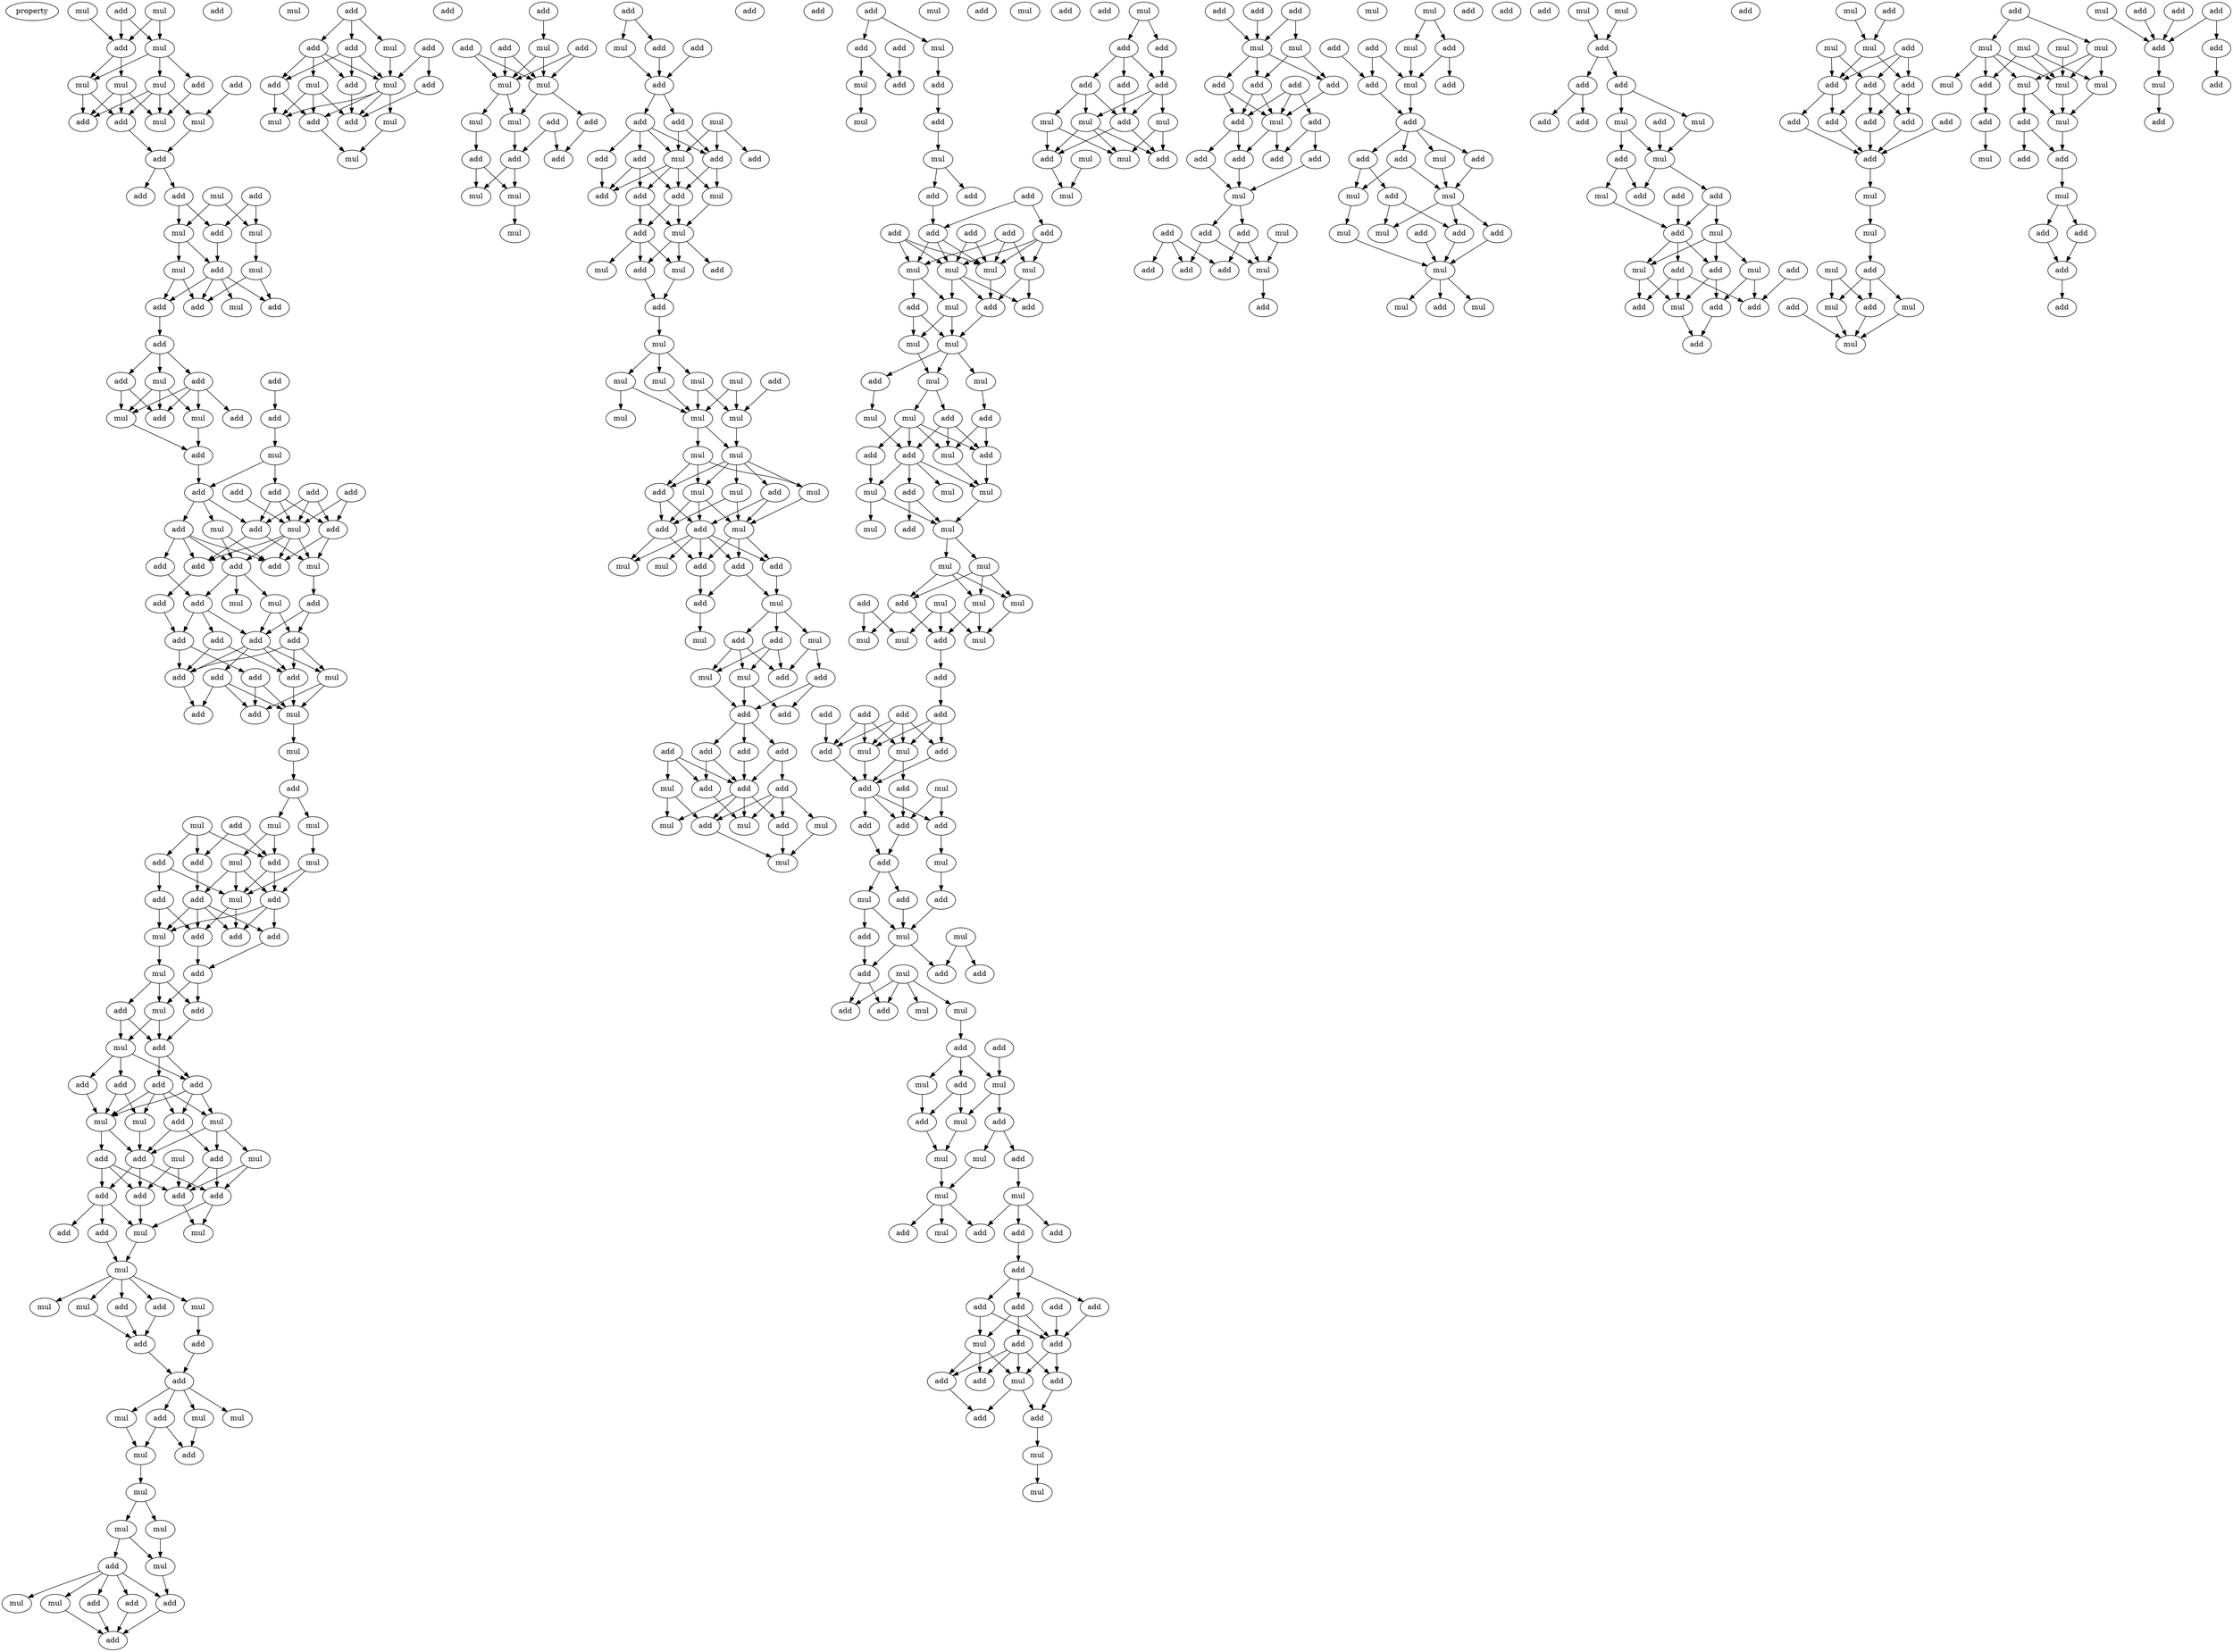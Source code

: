 digraph {
    node [fontcolor=black]
    property [mul=2,lf=1.4]
    0 [ label = mul ];
    1 [ label = mul ];
    2 [ label = add ];
    3 [ label = add ];
    4 [ label = add ];
    5 [ label = mul ];
    6 [ label = add ];
    7 [ label = mul ];
    8 [ label = add ];
    9 [ label = mul ];
    10 [ label = mul ];
    11 [ label = mul ];
    12 [ label = add ];
    13 [ label = mul ];
    14 [ label = add ];
    15 [ label = add ];
    16 [ label = add ];
    17 [ label = add ];
    18 [ label = mul ];
    19 [ label = add ];
    20 [ label = mul ];
    21 [ label = add ];
    22 [ label = mul ];
    23 [ label = mul ];
    24 [ label = mul ];
    25 [ label = add ];
    26 [ label = mul ];
    27 [ label = add ];
    28 [ label = add ];
    29 [ label = add ];
    30 [ label = add ];
    31 [ label = add ];
    32 [ label = add ];
    33 [ label = mul ];
    34 [ label = add ];
    35 [ label = mul ];
    36 [ label = add ];
    37 [ label = add ];
    38 [ label = mul ];
    39 [ label = add ];
    40 [ label = mul ];
    41 [ label = add ];
    42 [ label = add ];
    43 [ label = add ];
    44 [ label = add ];
    45 [ label = add ];
    46 [ label = add ];
    47 [ label = mul ];
    48 [ label = mul ];
    49 [ label = add ];
    50 [ label = add ];
    51 [ label = add ];
    52 [ label = mul ];
    53 [ label = add ];
    54 [ label = add ];
    55 [ label = add ];
    56 [ label = add ];
    57 [ label = mul ];
    58 [ label = add ];
    59 [ label = add ];
    60 [ label = mul ];
    61 [ label = add ];
    62 [ label = add ];
    63 [ label = add ];
    64 [ label = add ];
    65 [ label = add ];
    66 [ label = add ];
    67 [ label = mul ];
    68 [ label = add ];
    69 [ label = add ];
    70 [ label = add ];
    71 [ label = mul ];
    72 [ label = add ];
    73 [ label = add ];
    74 [ label = mul ];
    75 [ label = mul ];
    76 [ label = add ];
    77 [ label = mul ];
    78 [ label = add ];
    79 [ label = mul ];
    80 [ label = mul ];
    81 [ label = add ];
    82 [ label = add ];
    83 [ label = mul ];
    84 [ label = add ];
    85 [ label = mul ];
    86 [ label = add ];
    87 [ label = add ];
    88 [ label = mul ];
    89 [ label = add ];
    90 [ label = add ];
    91 [ label = add ];
    92 [ label = add ];
    93 [ label = mul ];
    94 [ label = add ];
    95 [ label = mul ];
    96 [ label = add ];
    97 [ label = add ];
    98 [ label = mul ];
    99 [ label = mul ];
    100 [ label = add ];
    101 [ label = add ];
    102 [ label = add ];
    103 [ label = add ];
    104 [ label = add ];
    105 [ label = mul ];
    106 [ label = mul ];
    107 [ label = add ];
    108 [ label = mul ];
    109 [ label = add ];
    110 [ label = mul ];
    111 [ label = mul ];
    112 [ label = add ];
    113 [ label = add ];
    114 [ label = add ];
    115 [ label = add ];
    116 [ label = add ];
    117 [ label = add ];
    118 [ label = mul ];
    119 [ label = add ];
    120 [ label = mul ];
    121 [ label = add ];
    122 [ label = mul ];
    123 [ label = mul ];
    124 [ label = mul ];
    125 [ label = add ];
    126 [ label = add ];
    127 [ label = mul ];
    128 [ label = add ];
    129 [ label = add ];
    130 [ label = add ];
    131 [ label = mul ];
    132 [ label = mul ];
    133 [ label = add ];
    134 [ label = mul ];
    135 [ label = add ];
    136 [ label = mul ];
    137 [ label = mul ];
    138 [ label = mul ];
    139 [ label = mul ];
    140 [ label = mul ];
    141 [ label = add ];
    142 [ label = add ];
    143 [ label = add ];
    144 [ label = add ];
    145 [ label = mul ];
    146 [ label = mul ];
    147 [ label = add ];
    148 [ label = add ];
    149 [ label = add ];
    150 [ label = add ];
    151 [ label = add ];
    152 [ label = add ];
    153 [ label = mul ];
    154 [ label = mul ];
    155 [ label = add ];
    156 [ label = mul ];
    157 [ label = add ];
    158 [ label = add ];
    159 [ label = mul ];
    160 [ label = add ];
    161 [ label = add ];
    162 [ label = mul ];
    163 [ label = mul ];
    164 [ label = add ];
    165 [ label = mul ];
    166 [ label = add ];
    167 [ label = add ];
    168 [ label = add ];
    169 [ label = mul ];
    170 [ label = mul ];
    171 [ label = mul ];
    172 [ label = add ];
    173 [ label = add ];
    174 [ label = mul ];
    175 [ label = add ];
    176 [ label = add ];
    177 [ label = add ];
    178 [ label = mul ];
    179 [ label = mul ];
    180 [ label = add ];
    181 [ label = mul ];
    182 [ label = add ];
    183 [ label = add ];
    184 [ label = add ];
    185 [ label = mul ];
    186 [ label = add ];
    187 [ label = add ];
    188 [ label = add ];
    189 [ label = mul ];
    190 [ label = add ];
    191 [ label = add ];
    192 [ label = add ];
    193 [ label = mul ];
    194 [ label = add ];
    195 [ label = add ];
    196 [ label = mul ];
    197 [ label = add ];
    198 [ label = add ];
    199 [ label = mul ];
    200 [ label = add ];
    201 [ label = add ];
    202 [ label = add ];
    203 [ label = mul ];
    204 [ label = mul ];
    205 [ label = add ];
    206 [ label = add ];
    207 [ label = mul ];
    208 [ label = mul ];
    209 [ label = add ];
    210 [ label = mul ];
    211 [ label = mul ];
    212 [ label = mul ];
    213 [ label = mul ];
    214 [ label = mul ];
    215 [ label = mul ];
    216 [ label = mul ];
    217 [ label = mul ];
    218 [ label = mul ];
    219 [ label = add ];
    220 [ label = mul ];
    221 [ label = add ];
    222 [ label = mul ];
    223 [ label = mul ];
    224 [ label = add ];
    225 [ label = add ];
    226 [ label = mul ];
    227 [ label = add ];
    228 [ label = add ];
    229 [ label = add ];
    230 [ label = mul ];
    231 [ label = add ];
    232 [ label = mul ];
    233 [ label = mul ];
    234 [ label = mul ];
    235 [ label = add ];
    236 [ label = add ];
    237 [ label = mul ];
    238 [ label = add ];
    239 [ label = mul ];
    240 [ label = add ];
    241 [ label = add ];
    242 [ label = add ];
    243 [ label = add ];
    244 [ label = add ];
    245 [ label = add ];
    246 [ label = add ];
    247 [ label = add ];
    248 [ label = add ];
    249 [ label = mul ];
    250 [ label = add ];
    251 [ label = mul ];
    252 [ label = mul ];
    253 [ label = add ];
    254 [ label = add ];
    255 [ label = mul ];
    256 [ label = mul ];
    257 [ label = add ];
    258 [ label = mul ];
    259 [ label = add ];
    260 [ label = add ];
    261 [ label = add ];
    262 [ label = mul ];
    263 [ label = add ];
    264 [ label = add ];
    265 [ label = mul ];
    266 [ label = mul ];
    267 [ label = add ];
    268 [ label = add ];
    269 [ label = mul ];
    270 [ label = add ];
    271 [ label = add ];
    272 [ label = add ];
    273 [ label = add ];
    274 [ label = add ];
    275 [ label = add ];
    276 [ label = mul ];
    277 [ label = mul ];
    278 [ label = mul ];
    279 [ label = mul ];
    280 [ label = mul ];
    281 [ label = add ];
    282 [ label = add ];
    283 [ label = add ];
    284 [ label = mul ];
    285 [ label = mul ];
    286 [ label = add ];
    287 [ label = mul ];
    288 [ label = mul ];
    289 [ label = add ];
    290 [ label = mul ];
    291 [ label = mul ];
    292 [ label = add ];
    293 [ label = mul ];
    294 [ label = add ];
    295 [ label = add ];
    296 [ label = mul ];
    297 [ label = add ];
    298 [ label = add ];
    299 [ label = add ];
    300 [ label = mul ];
    301 [ label = mul ];
    302 [ label = mul ];
    303 [ label = mul ];
    304 [ label = mul ];
    305 [ label = add ];
    306 [ label = mul ];
    307 [ label = mul ];
    308 [ label = mul ];
    309 [ label = mul ];
    310 [ label = add ];
    311 [ label = mul ];
    312 [ label = add ];
    313 [ label = add ];
    314 [ label = mul ];
    315 [ label = mul ];
    316 [ label = mul ];
    317 [ label = add ];
    318 [ label = add ];
    319 [ label = add ];
    320 [ label = add ];
    321 [ label = add ];
    322 [ label = add ];
    323 [ label = mul ];
    324 [ label = mul ];
    325 [ label = add ];
    326 [ label = add ];
    327 [ label = mul ];
    328 [ label = add ];
    329 [ label = add ];
    330 [ label = add ];
    331 [ label = add ];
    332 [ label = add ];
    333 [ label = mul ];
    334 [ label = add ];
    335 [ label = mul ];
    336 [ label = add ];
    337 [ label = mul ];
    338 [ label = add ];
    339 [ label = mul ];
    340 [ label = mul ];
    341 [ label = add ];
    342 [ label = add ];
    343 [ label = add ];
    344 [ label = add ];
    345 [ label = add ];
    346 [ label = mul ];
    347 [ label = mul ];
    348 [ label = add ];
    349 [ label = add ];
    350 [ label = add ];
    351 [ label = mul ];
    352 [ label = mul ];
    353 [ label = add ];
    354 [ label = add ];
    355 [ label = mul ];
    356 [ label = mul ];
    357 [ label = mul ];
    358 [ label = add ];
    359 [ label = mul ];
    360 [ label = mul ];
    361 [ label = mul ];
    362 [ label = add ];
    363 [ label = add ];
    364 [ label = add ];
    365 [ label = add ];
    366 [ label = add ];
    367 [ label = add ];
    368 [ label = add ];
    369 [ label = add ];
    370 [ label = add ];
    371 [ label = add ];
    372 [ label = mul ];
    373 [ label = add ];
    374 [ label = mul ];
    375 [ label = add ];
    376 [ label = add ];
    377 [ label = add ];
    378 [ label = add ];
    379 [ label = add ];
    380 [ label = add ];
    381 [ label = mul ];
    382 [ label = mul ];
    383 [ label = add ];
    384 [ label = mul ];
    385 [ label = add ];
    386 [ label = add ];
    387 [ label = add ];
    388 [ label = add ];
    389 [ label = add ];
    390 [ label = mul ];
    391 [ label = mul ];
    392 [ label = add ];
    393 [ label = mul ];
    394 [ label = add ];
    395 [ label = mul ];
    396 [ label = mul ];
    397 [ label = add ];
    398 [ label = mul ];
    399 [ label = add ];
    400 [ label = add ];
    401 [ label = add ];
    402 [ label = mul ];
    403 [ label = mul ];
    404 [ label = add ];
    405 [ label = add ];
    406 [ label = add ];
    407 [ label = add ];
    408 [ label = add ];
    409 [ label = add ];
    410 [ label = mul ];
    411 [ label = add ];
    412 [ label = add ];
    413 [ label = add ];
    414 [ label = add ];
    415 [ label = mul ];
    416 [ label = mul ];
    417 [ label = add ];
    418 [ label = add ];
    419 [ label = add ];
    420 [ label = add ];
    421 [ label = add ];
    422 [ label = add ];
    423 [ label = mul ];
    424 [ label = mul ];
    425 [ label = add ];
    426 [ label = mul ];
    427 [ label = add ];
    428 [ label = add ];
    429 [ label = add ];
    430 [ label = add ];
    431 [ label = mul ];
    432 [ label = mul ];
    433 [ label = add ];
    434 [ label = add ];
    435 [ label = add ];
    436 [ label = add ];
    437 [ label = add ];
    438 [ label = mul ];
    439 [ label = add ];
    440 [ label = mul ];
    441 [ label = add ];
    442 [ label = mul ];
    443 [ label = add ];
    444 [ label = mul ];
    445 [ label = mul ];
    446 [ label = add ];
    447 [ label = add ];
    448 [ label = mul ];
    449 [ label = add ];
    450 [ label = mul ];
    451 [ label = add ];
    452 [ label = mul ];
    453 [ label = add ];
    454 [ label = mul ];
    455 [ label = add ];
    456 [ label = mul ];
    457 [ label = add ];
    458 [ label = add ];
    459 [ label = add ];
    460 [ label = add ];
    461 [ label = mul ];
    462 [ label = add ];
    463 [ label = mul ];
    464 [ label = add ];
    465 [ label = add ];
    466 [ label = mul ];
    467 [ label = add ];
    468 [ label = add ];
    469 [ label = add ];
    470 [ label = mul ];
    471 [ label = mul ];
    472 [ label = add ];
    473 [ label = mul ];
    474 [ label = add ];
    475 [ label = mul ];
    476 [ label = add ];
    477 [ label = add ];
    478 [ label = mul ];
    479 [ label = add ];
    480 [ label = add ];
    481 [ label = add ];
    482 [ label = add ];
    483 [ label = mul ];
    484 [ label = add ];
    485 [ label = mul ];
    486 [ label = mul ];
    487 [ label = add ];
    488 [ label = add ];
    489 [ label = add ];
    490 [ label = add ];
    491 [ label = add ];
    492 [ label = add ];
    493 [ label = add ];
    494 [ label = add ];
    495 [ label = add ];
    496 [ label = add ];
    497 [ label = mul ];
    498 [ label = mul ];
    499 [ label = add ];
    500 [ label = mul ];
    501 [ label = add ];
    502 [ label = mul ];
    503 [ label = add ];
    504 [ label = mul ];
    505 [ label = mul ];
    506 [ label = add ];
    507 [ label = mul ];
    508 [ label = mul ];
    509 [ label = mul ];
    510 [ label = mul ];
    511 [ label = mul ];
    512 [ label = mul ];
    513 [ label = add ];
    514 [ label = mul ];
    515 [ label = mul ];
    516 [ label = add ];
    517 [ label = add ];
    518 [ label = mul ];
    519 [ label = add ];
    520 [ label = add ];
    521 [ label = mul ];
    522 [ label = mul ];
    523 [ label = add ];
    524 [ label = add ];
    525 [ label = add ];
    526 [ label = mul ];
    527 [ label = add ];
    528 [ label = add ];
    529 [ label = add ];
    530 [ label = add ];
    531 [ label = add ];
    532 [ label = add ];
    533 [ label = add ];
    534 [ label = mul ];
    535 [ label = add ];
    0 -> 4 [ name = 0 ];
    1 -> 4 [ name = 1 ];
    1 -> 5 [ name = 2 ];
    3 -> 4 [ name = 3 ];
    3 -> 5 [ name = 4 ];
    4 -> 7 [ name = 5 ];
    4 -> 9 [ name = 6 ];
    5 -> 6 [ name = 7 ];
    5 -> 7 [ name = 8 ];
    5 -> 10 [ name = 9 ];
    6 -> 11 [ name = 10 ];
    7 -> 12 [ name = 11 ];
    7 -> 14 [ name = 12 ];
    8 -> 13 [ name = 13 ];
    9 -> 11 [ name = 14 ];
    9 -> 12 [ name = 15 ];
    9 -> 14 [ name = 16 ];
    10 -> 11 [ name = 17 ];
    10 -> 12 [ name = 18 ];
    10 -> 13 [ name = 19 ];
    10 -> 14 [ name = 20 ];
    13 -> 15 [ name = 21 ];
    14 -> 15 [ name = 22 ];
    15 -> 16 [ name = 23 ];
    15 -> 19 [ name = 24 ];
    17 -> 21 [ name = 25 ];
    17 -> 22 [ name = 26 ];
    18 -> 20 [ name = 27 ];
    18 -> 22 [ name = 28 ];
    19 -> 20 [ name = 29 ];
    19 -> 21 [ name = 30 ];
    20 -> 24 [ name = 31 ];
    20 -> 25 [ name = 32 ];
    21 -> 25 [ name = 33 ];
    22 -> 23 [ name = 34 ];
    23 -> 27 [ name = 35 ];
    23 -> 28 [ name = 36 ];
    24 -> 28 [ name = 37 ];
    24 -> 29 [ name = 38 ];
    25 -> 26 [ name = 39 ];
    25 -> 27 [ name = 40 ];
    25 -> 28 [ name = 41 ];
    25 -> 29 [ name = 42 ];
    29 -> 30 [ name = 43 ];
    30 -> 31 [ name = 44 ];
    30 -> 32 [ name = 45 ];
    30 -> 33 [ name = 46 ];
    31 -> 35 [ name = 47 ];
    31 -> 37 [ name = 48 ];
    31 -> 38 [ name = 49 ];
    31 -> 39 [ name = 50 ];
    32 -> 35 [ name = 51 ];
    32 -> 39 [ name = 52 ];
    33 -> 35 [ name = 53 ];
    33 -> 38 [ name = 54 ];
    33 -> 39 [ name = 55 ];
    34 -> 36 [ name = 56 ];
    35 -> 41 [ name = 57 ];
    36 -> 40 [ name = 58 ];
    38 -> 41 [ name = 59 ];
    40 -> 42 [ name = 60 ];
    40 -> 44 [ name = 61 ];
    41 -> 44 [ name = 62 ];
    42 -> 47 [ name = 63 ];
    42 -> 49 [ name = 64 ];
    42 -> 51 [ name = 65 ];
    43 -> 47 [ name = 66 ];
    43 -> 49 [ name = 67 ];
    43 -> 51 [ name = 68 ];
    44 -> 48 [ name = 69 ];
    44 -> 49 [ name = 70 ];
    44 -> 50 [ name = 71 ];
    45 -> 47 [ name = 72 ];
    46 -> 47 [ name = 73 ];
    46 -> 51 [ name = 74 ];
    47 -> 52 [ name = 75 ];
    47 -> 54 [ name = 76 ];
    47 -> 55 [ name = 77 ];
    47 -> 56 [ name = 78 ];
    48 -> 54 [ name = 79 ];
    48 -> 55 [ name = 80 ];
    49 -> 52 [ name = 81 ];
    49 -> 56 [ name = 82 ];
    50 -> 53 [ name = 83 ];
    50 -> 54 [ name = 84 ];
    50 -> 55 [ name = 85 ];
    50 -> 56 [ name = 86 ];
    51 -> 52 [ name = 87 ];
    51 -> 55 [ name = 88 ];
    52 -> 58 [ name = 89 ];
    53 -> 59 [ name = 90 ];
    54 -> 57 [ name = 91 ];
    54 -> 59 [ name = 92 ];
    54 -> 60 [ name = 93 ];
    56 -> 61 [ name = 94 ];
    57 -> 62 [ name = 95 ];
    57 -> 64 [ name = 96 ];
    58 -> 62 [ name = 97 ];
    58 -> 64 [ name = 98 ];
    59 -> 63 [ name = 99 ];
    59 -> 64 [ name = 100 ];
    59 -> 65 [ name = 101 ];
    61 -> 63 [ name = 102 ];
    62 -> 66 [ name = 103 ];
    62 -> 67 [ name = 104 ];
    62 -> 70 [ name = 105 ];
    63 -> 69 [ name = 106 ];
    63 -> 70 [ name = 107 ];
    64 -> 66 [ name = 108 ];
    64 -> 67 [ name = 109 ];
    64 -> 68 [ name = 110 ];
    64 -> 70 [ name = 111 ];
    65 -> 66 [ name = 112 ];
    65 -> 70 [ name = 113 ];
    66 -> 71 [ name = 114 ];
    67 -> 71 [ name = 115 ];
    67 -> 73 [ name = 116 ];
    68 -> 71 [ name = 117 ];
    68 -> 72 [ name = 118 ];
    68 -> 73 [ name = 119 ];
    69 -> 71 [ name = 120 ];
    69 -> 73 [ name = 121 ];
    70 -> 72 [ name = 122 ];
    71 -> 74 [ name = 123 ];
    74 -> 76 [ name = 124 ];
    76 -> 77 [ name = 125 ];
    76 -> 80 [ name = 126 ];
    77 -> 85 [ name = 127 ];
    78 -> 82 [ name = 128 ];
    78 -> 84 [ name = 129 ];
    79 -> 81 [ name = 130 ];
    79 -> 82 [ name = 131 ];
    79 -> 84 [ name = 132 ];
    80 -> 83 [ name = 133 ];
    80 -> 84 [ name = 134 ];
    81 -> 86 [ name = 135 ];
    81 -> 88 [ name = 136 ];
    82 -> 89 [ name = 137 ];
    83 -> 87 [ name = 138 ];
    83 -> 88 [ name = 139 ];
    83 -> 89 [ name = 140 ];
    84 -> 87 [ name = 141 ];
    84 -> 88 [ name = 142 ];
    85 -> 87 [ name = 143 ];
    85 -> 88 [ name = 144 ];
    86 -> 90 [ name = 145 ];
    86 -> 93 [ name = 146 ];
    87 -> 91 [ name = 147 ];
    87 -> 92 [ name = 148 ];
    87 -> 93 [ name = 149 ];
    88 -> 90 [ name = 150 ];
    88 -> 92 [ name = 151 ];
    89 -> 90 [ name = 152 ];
    89 -> 91 [ name = 153 ];
    89 -> 92 [ name = 154 ];
    89 -> 93 [ name = 155 ];
    90 -> 94 [ name = 156 ];
    91 -> 94 [ name = 157 ];
    93 -> 95 [ name = 158 ];
    94 -> 96 [ name = 159 ];
    94 -> 98 [ name = 160 ];
    95 -> 96 [ name = 161 ];
    95 -> 97 [ name = 162 ];
    95 -> 98 [ name = 163 ];
    96 -> 100 [ name = 164 ];
    97 -> 99 [ name = 165 ];
    97 -> 100 [ name = 166 ];
    98 -> 99 [ name = 167 ];
    98 -> 100 [ name = 168 ];
    99 -> 101 [ name = 169 ];
    99 -> 103 [ name = 170 ];
    99 -> 104 [ name = 171 ];
    100 -> 102 [ name = 172 ];
    100 -> 104 [ name = 173 ];
    101 -> 105 [ name = 174 ];
    101 -> 108 [ name = 175 ];
    102 -> 105 [ name = 176 ];
    102 -> 106 [ name = 177 ];
    102 -> 107 [ name = 178 ];
    102 -> 108 [ name = 179 ];
    103 -> 105 [ name = 180 ];
    104 -> 105 [ name = 181 ];
    104 -> 106 [ name = 182 ];
    104 -> 107 [ name = 183 ];
    105 -> 112 [ name = 184 ];
    105 -> 113 [ name = 185 ];
    106 -> 109 [ name = 186 ];
    106 -> 111 [ name = 187 ];
    106 -> 113 [ name = 188 ];
    107 -> 109 [ name = 189 ];
    107 -> 113 [ name = 190 ];
    108 -> 113 [ name = 191 ];
    109 -> 114 [ name = 192 ];
    109 -> 115 [ name = 193 ];
    110 -> 115 [ name = 194 ];
    110 -> 117 [ name = 195 ];
    111 -> 114 [ name = 196 ];
    111 -> 115 [ name = 197 ];
    112 -> 115 [ name = 198 ];
    112 -> 116 [ name = 199 ];
    112 -> 117 [ name = 200 ];
    113 -> 114 [ name = 201 ];
    113 -> 116 [ name = 202 ];
    113 -> 117 [ name = 203 ];
    114 -> 118 [ name = 204 ];
    114 -> 120 [ name = 205 ];
    115 -> 120 [ name = 206 ];
    116 -> 118 [ name = 207 ];
    116 -> 119 [ name = 208 ];
    116 -> 121 [ name = 209 ];
    117 -> 118 [ name = 210 ];
    118 -> 122 [ name = 211 ];
    121 -> 122 [ name = 212 ];
    122 -> 123 [ name = 213 ];
    122 -> 124 [ name = 214 ];
    122 -> 125 [ name = 215 ];
    122 -> 126 [ name = 216 ];
    122 -> 127 [ name = 217 ];
    124 -> 129 [ name = 218 ];
    125 -> 129 [ name = 219 ];
    126 -> 129 [ name = 220 ];
    127 -> 128 [ name = 221 ];
    128 -> 130 [ name = 222 ];
    129 -> 130 [ name = 223 ];
    130 -> 131 [ name = 224 ];
    130 -> 132 [ name = 225 ];
    130 -> 133 [ name = 226 ];
    130 -> 134 [ name = 227 ];
    131 -> 136 [ name = 228 ];
    132 -> 135 [ name = 229 ];
    133 -> 135 [ name = 230 ];
    133 -> 136 [ name = 231 ];
    136 -> 137 [ name = 232 ];
    137 -> 138 [ name = 233 ];
    137 -> 139 [ name = 234 ];
    138 -> 140 [ name = 235 ];
    139 -> 140 [ name = 236 ];
    139 -> 141 [ name = 237 ];
    140 -> 144 [ name = 238 ];
    141 -> 142 [ name = 239 ];
    141 -> 143 [ name = 240 ];
    141 -> 144 [ name = 241 ];
    141 -> 145 [ name = 242 ];
    141 -> 146 [ name = 243 ];
    142 -> 147 [ name = 244 ];
    143 -> 147 [ name = 245 ];
    144 -> 147 [ name = 246 ];
    146 -> 147 [ name = 247 ];
    148 -> 150 [ name = 248 ];
    148 -> 151 [ name = 249 ];
    148 -> 153 [ name = 250 ];
    150 -> 155 [ name = 251 ];
    150 -> 156 [ name = 252 ];
    150 -> 158 [ name = 253 ];
    151 -> 154 [ name = 254 ];
    151 -> 155 [ name = 255 ];
    151 -> 156 [ name = 256 ];
    151 -> 158 [ name = 257 ];
    152 -> 156 [ name = 258 ];
    152 -> 157 [ name = 259 ];
    153 -> 156 [ name = 260 ];
    154 -> 159 [ name = 261 ];
    154 -> 160 [ name = 262 ];
    154 -> 161 [ name = 263 ];
    155 -> 159 [ name = 264 ];
    155 -> 161 [ name = 265 ];
    156 -> 159 [ name = 266 ];
    156 -> 160 [ name = 267 ];
    156 -> 161 [ name = 268 ];
    156 -> 162 [ name = 269 ];
    157 -> 160 [ name = 270 ];
    158 -> 160 [ name = 271 ];
    161 -> 163 [ name = 272 ];
    162 -> 163 [ name = 273 ];
    164 -> 165 [ name = 274 ];
    165 -> 169 [ name = 275 ];
    165 -> 170 [ name = 276 ];
    166 -> 169 [ name = 277 ];
    166 -> 170 [ name = 278 ];
    167 -> 169 [ name = 279 ];
    167 -> 170 [ name = 280 ];
    168 -> 169 [ name = 281 ];
    168 -> 170 [ name = 282 ];
    169 -> 171 [ name = 283 ];
    169 -> 174 [ name = 284 ];
    170 -> 172 [ name = 285 ];
    170 -> 174 [ name = 286 ];
    171 -> 175 [ name = 287 ];
    172 -> 176 [ name = 288 ];
    173 -> 176 [ name = 289 ];
    173 -> 177 [ name = 290 ];
    174 -> 177 [ name = 291 ];
    175 -> 178 [ name = 292 ];
    175 -> 179 [ name = 293 ];
    177 -> 178 [ name = 294 ];
    177 -> 179 [ name = 295 ];
    179 -> 181 [ name = 296 ];
    180 -> 183 [ name = 297 ];
    180 -> 185 [ name = 298 ];
    182 -> 186 [ name = 299 ];
    183 -> 186 [ name = 300 ];
    185 -> 186 [ name = 301 ];
    186 -> 187 [ name = 302 ];
    186 -> 188 [ name = 303 ];
    187 -> 192 [ name = 304 ];
    187 -> 193 [ name = 305 ];
    188 -> 190 [ name = 306 ];
    188 -> 191 [ name = 307 ];
    188 -> 192 [ name = 308 ];
    188 -> 193 [ name = 309 ];
    189 -> 192 [ name = 310 ];
    189 -> 193 [ name = 311 ];
    189 -> 194 [ name = 312 ];
    190 -> 197 [ name = 313 ];
    191 -> 195 [ name = 314 ];
    191 -> 197 [ name = 315 ];
    191 -> 198 [ name = 316 ];
    192 -> 196 [ name = 317 ];
    192 -> 198 [ name = 318 ];
    193 -> 195 [ name = 319 ];
    193 -> 196 [ name = 320 ];
    193 -> 197 [ name = 321 ];
    193 -> 198 [ name = 322 ];
    195 -> 199 [ name = 323 ];
    195 -> 200 [ name = 324 ];
    196 -> 199 [ name = 325 ];
    198 -> 199 [ name = 326 ];
    198 -> 200 [ name = 327 ];
    199 -> 202 [ name = 328 ];
    199 -> 204 [ name = 329 ];
    199 -> 205 [ name = 330 ];
    200 -> 202 [ name = 331 ];
    200 -> 203 [ name = 332 ];
    200 -> 204 [ name = 333 ];
    202 -> 206 [ name = 334 ];
    204 -> 206 [ name = 335 ];
    206 -> 207 [ name = 336 ];
    207 -> 208 [ name = 337 ];
    207 -> 211 [ name = 338 ];
    207 -> 212 [ name = 339 ];
    208 -> 214 [ name = 340 ];
    208 -> 215 [ name = 341 ];
    209 -> 213 [ name = 342 ];
    210 -> 213 [ name = 343 ];
    210 -> 214 [ name = 344 ];
    211 -> 214 [ name = 345 ];
    212 -> 213 [ name = 346 ];
    212 -> 214 [ name = 347 ];
    213 -> 217 [ name = 348 ];
    214 -> 216 [ name = 349 ];
    214 -> 217 [ name = 350 ];
    216 -> 218 [ name = 351 ];
    216 -> 219 [ name = 352 ];
    216 -> 220 [ name = 353 ];
    217 -> 218 [ name = 354 ];
    217 -> 219 [ name = 355 ];
    217 -> 220 [ name = 356 ];
    217 -> 221 [ name = 357 ];
    217 -> 222 [ name = 358 ];
    218 -> 223 [ name = 359 ];
    218 -> 224 [ name = 360 ];
    218 -> 225 [ name = 361 ];
    219 -> 224 [ name = 362 ];
    219 -> 225 [ name = 363 ];
    220 -> 223 [ name = 364 ];
    221 -> 223 [ name = 365 ];
    221 -> 225 [ name = 366 ];
    222 -> 223 [ name = 367 ];
    222 -> 224 [ name = 368 ];
    223 -> 227 [ name = 369 ];
    223 -> 228 [ name = 370 ];
    223 -> 229 [ name = 371 ];
    224 -> 229 [ name = 372 ];
    224 -> 230 [ name = 373 ];
    225 -> 226 [ name = 374 ];
    225 -> 227 [ name = 375 ];
    225 -> 228 [ name = 376 ];
    225 -> 229 [ name = 377 ];
    225 -> 230 [ name = 378 ];
    227 -> 232 [ name = 379 ];
    228 -> 231 [ name = 380 ];
    228 -> 232 [ name = 381 ];
    229 -> 231 [ name = 382 ];
    231 -> 233 [ name = 383 ];
    232 -> 234 [ name = 384 ];
    232 -> 235 [ name = 385 ];
    232 -> 236 [ name = 386 ];
    234 -> 238 [ name = 387 ];
    234 -> 240 [ name = 388 ];
    235 -> 237 [ name = 389 ];
    235 -> 239 [ name = 390 ];
    235 -> 240 [ name = 391 ];
    236 -> 237 [ name = 392 ];
    236 -> 239 [ name = 393 ];
    236 -> 240 [ name = 394 ];
    237 -> 242 [ name = 395 ];
    238 -> 241 [ name = 396 ];
    238 -> 242 [ name = 397 ];
    239 -> 241 [ name = 398 ];
    239 -> 242 [ name = 399 ];
    242 -> 243 [ name = 400 ];
    242 -> 245 [ name = 401 ];
    242 -> 246 [ name = 402 ];
    243 -> 248 [ name = 403 ];
    244 -> 248 [ name = 404 ];
    244 -> 249 [ name = 405 ];
    244 -> 250 [ name = 406 ];
    245 -> 247 [ name = 407 ];
    245 -> 248 [ name = 408 ];
    246 -> 248 [ name = 409 ];
    246 -> 250 [ name = 410 ];
    247 -> 251 [ name = 411 ];
    247 -> 252 [ name = 412 ];
    247 -> 253 [ name = 413 ];
    247 -> 254 [ name = 414 ];
    248 -> 251 [ name = 415 ];
    248 -> 253 [ name = 416 ];
    248 -> 254 [ name = 417 ];
    248 -> 255 [ name = 418 ];
    249 -> 254 [ name = 419 ];
    249 -> 255 [ name = 420 ];
    250 -> 251 [ name = 421 ];
    252 -> 256 [ name = 422 ];
    253 -> 256 [ name = 423 ];
    254 -> 256 [ name = 424 ];
    257 -> 258 [ name = 425 ];
    257 -> 260 [ name = 426 ];
    258 -> 263 [ name = 427 ];
    259 -> 261 [ name = 428 ];
    260 -> 261 [ name = 429 ];
    260 -> 262 [ name = 430 ];
    262 -> 265 [ name = 431 ];
    263 -> 264 [ name = 432 ];
    264 -> 266 [ name = 433 ];
    266 -> 268 [ name = 434 ];
    266 -> 270 [ name = 435 ];
    267 -> 271 [ name = 436 ];
    267 -> 275 [ name = 437 ];
    270 -> 271 [ name = 438 ];
    271 -> 277 [ name = 439 ];
    271 -> 278 [ name = 440 ];
    271 -> 279 [ name = 441 ];
    272 -> 277 [ name = 442 ];
    272 -> 279 [ name = 443 ];
    273 -> 277 [ name = 444 ];
    273 -> 278 [ name = 445 ];
    273 -> 279 [ name = 446 ];
    274 -> 276 [ name = 447 ];
    274 -> 278 [ name = 448 ];
    274 -> 279 [ name = 449 ];
    275 -> 276 [ name = 450 ];
    275 -> 277 [ name = 451 ];
    275 -> 279 [ name = 452 ];
    276 -> 281 [ name = 453 ];
    276 -> 282 [ name = 454 ];
    277 -> 280 [ name = 455 ];
    277 -> 281 [ name = 456 ];
    277 -> 282 [ name = 457 ];
    278 -> 280 [ name = 458 ];
    278 -> 283 [ name = 459 ];
    279 -> 282 [ name = 460 ];
    280 -> 284 [ name = 461 ];
    280 -> 285 [ name = 462 ];
    282 -> 284 [ name = 463 ];
    283 -> 284 [ name = 464 ];
    283 -> 285 [ name = 465 ];
    284 -> 287 [ name = 466 ];
    284 -> 288 [ name = 467 ];
    284 -> 289 [ name = 468 ];
    285 -> 287 [ name = 469 ];
    287 -> 290 [ name = 470 ];
    287 -> 292 [ name = 471 ];
    288 -> 294 [ name = 472 ];
    289 -> 293 [ name = 473 ];
    290 -> 295 [ name = 474 ];
    290 -> 296 [ name = 475 ];
    290 -> 297 [ name = 476 ];
    290 -> 298 [ name = 477 ];
    292 -> 295 [ name = 478 ];
    292 -> 296 [ name = 479 ];
    292 -> 298 [ name = 480 ];
    293 -> 295 [ name = 481 ];
    294 -> 296 [ name = 482 ];
    294 -> 298 [ name = 483 ];
    295 -> 299 [ name = 484 ];
    295 -> 300 [ name = 485 ];
    295 -> 301 [ name = 486 ];
    295 -> 302 [ name = 487 ];
    296 -> 302 [ name = 488 ];
    297 -> 301 [ name = 489 ];
    298 -> 302 [ name = 490 ];
    299 -> 304 [ name = 491 ];
    299 -> 305 [ name = 492 ];
    301 -> 303 [ name = 493 ];
    301 -> 304 [ name = 494 ];
    302 -> 304 [ name = 495 ];
    304 -> 306 [ name = 496 ];
    304 -> 307 [ name = 497 ];
    306 -> 308 [ name = 498 ];
    306 -> 309 [ name = 499 ];
    306 -> 312 [ name = 500 ];
    307 -> 308 [ name = 501 ];
    307 -> 309 [ name = 502 ];
    307 -> 312 [ name = 503 ];
    308 -> 313 [ name = 504 ];
    308 -> 316 [ name = 505 ];
    309 -> 316 [ name = 506 ];
    310 -> 314 [ name = 507 ];
    310 -> 315 [ name = 508 ];
    311 -> 313 [ name = 509 ];
    311 -> 315 [ name = 510 ];
    311 -> 316 [ name = 511 ];
    312 -> 313 [ name = 512 ];
    312 -> 314 [ name = 513 ];
    313 -> 317 [ name = 514 ];
    317 -> 318 [ name = 515 ];
    318 -> 323 [ name = 516 ];
    318 -> 324 [ name = 517 ];
    318 -> 325 [ name = 518 ];
    319 -> 322 [ name = 519 ];
    320 -> 322 [ name = 520 ];
    320 -> 323 [ name = 521 ];
    320 -> 324 [ name = 522 ];
    321 -> 322 [ name = 523 ];
    321 -> 323 [ name = 524 ];
    321 -> 324 [ name = 525 ];
    321 -> 325 [ name = 526 ];
    322 -> 328 [ name = 527 ];
    323 -> 328 [ name = 528 ];
    324 -> 326 [ name = 529 ];
    324 -> 328 [ name = 530 ];
    325 -> 328 [ name = 531 ];
    326 -> 329 [ name = 532 ];
    327 -> 329 [ name = 533 ];
    327 -> 330 [ name = 534 ];
    328 -> 329 [ name = 535 ];
    328 -> 330 [ name = 536 ];
    328 -> 331 [ name = 537 ];
    329 -> 332 [ name = 538 ];
    330 -> 333 [ name = 539 ];
    331 -> 332 [ name = 540 ];
    332 -> 335 [ name = 541 ];
    332 -> 336 [ name = 542 ];
    333 -> 334 [ name = 543 ];
    334 -> 337 [ name = 544 ];
    335 -> 337 [ name = 545 ];
    335 -> 338 [ name = 546 ];
    336 -> 337 [ name = 547 ];
    337 -> 342 [ name = 548 ];
    337 -> 343 [ name = 549 ];
    338 -> 342 [ name = 550 ];
    339 -> 341 [ name = 551 ];
    339 -> 343 [ name = 552 ];
    340 -> 344 [ name = 553 ];
    340 -> 345 [ name = 554 ];
    340 -> 346 [ name = 555 ];
    340 -> 347 [ name = 556 ];
    342 -> 344 [ name = 557 ];
    342 -> 345 [ name = 558 ];
    347 -> 349 [ name = 559 ];
    348 -> 351 [ name = 560 ];
    349 -> 350 [ name = 561 ];
    349 -> 351 [ name = 562 ];
    349 -> 352 [ name = 563 ];
    350 -> 353 [ name = 564 ];
    350 -> 355 [ name = 565 ];
    351 -> 354 [ name = 566 ];
    351 -> 355 [ name = 567 ];
    352 -> 353 [ name = 568 ];
    353 -> 356 [ name = 569 ];
    354 -> 357 [ name = 570 ];
    354 -> 358 [ name = 571 ];
    355 -> 356 [ name = 572 ];
    356 -> 359 [ name = 573 ];
    357 -> 359 [ name = 574 ];
    358 -> 360 [ name = 575 ];
    359 -> 361 [ name = 576 ];
    359 -> 362 [ name = 577 ];
    359 -> 363 [ name = 578 ];
    360 -> 362 [ name = 579 ];
    360 -> 364 [ name = 580 ];
    360 -> 365 [ name = 581 ];
    365 -> 366 [ name = 582 ];
    366 -> 367 [ name = 583 ];
    366 -> 368 [ name = 584 ];
    366 -> 369 [ name = 585 ];
    367 -> 371 [ name = 586 ];
    367 -> 372 [ name = 587 ];
    368 -> 371 [ name = 588 ];
    369 -> 371 [ name = 589 ];
    369 -> 372 [ name = 590 ];
    369 -> 373 [ name = 591 ];
    370 -> 371 [ name = 592 ];
    371 -> 374 [ name = 593 ];
    371 -> 375 [ name = 594 ];
    372 -> 374 [ name = 595 ];
    372 -> 376 [ name = 596 ];
    372 -> 377 [ name = 597 ];
    373 -> 374 [ name = 598 ];
    373 -> 375 [ name = 599 ];
    373 -> 376 [ name = 600 ];
    373 -> 377 [ name = 601 ];
    374 -> 378 [ name = 602 ];
    374 -> 379 [ name = 603 ];
    375 -> 379 [ name = 604 ];
    377 -> 378 [ name = 605 ];
    379 -> 381 [ name = 606 ];
    381 -> 382 [ name = 607 ];
    384 -> 385 [ name = 608 ];
    384 -> 386 [ name = 609 ];
    385 -> 387 [ name = 610 ];
    385 -> 388 [ name = 611 ];
    385 -> 389 [ name = 612 ];
    386 -> 387 [ name = 613 ];
    387 -> 391 [ name = 614 ];
    387 -> 392 [ name = 615 ];
    387 -> 393 [ name = 616 ];
    388 -> 390 [ name = 617 ];
    388 -> 391 [ name = 618 ];
    388 -> 392 [ name = 619 ];
    389 -> 392 [ name = 620 ];
    390 -> 394 [ name = 621 ];
    390 -> 395 [ name = 622 ];
    391 -> 394 [ name = 623 ];
    391 -> 395 [ name = 624 ];
    391 -> 397 [ name = 625 ];
    392 -> 394 [ name = 626 ];
    392 -> 397 [ name = 627 ];
    393 -> 395 [ name = 628 ];
    393 -> 397 [ name = 629 ];
    394 -> 398 [ name = 630 ];
    396 -> 398 [ name = 631 ];
    399 -> 402 [ name = 632 ];
    400 -> 402 [ name = 633 ];
    400 -> 403 [ name = 634 ];
    401 -> 402 [ name = 635 ];
    402 -> 404 [ name = 636 ];
    402 -> 405 [ name = 637 ];
    402 -> 407 [ name = 638 ];
    403 -> 405 [ name = 639 ];
    403 -> 407 [ name = 640 ];
    404 -> 409 [ name = 641 ];
    404 -> 410 [ name = 642 ];
    405 -> 410 [ name = 643 ];
    406 -> 408 [ name = 644 ];
    406 -> 409 [ name = 645 ];
    406 -> 410 [ name = 646 ];
    407 -> 409 [ name = 647 ];
    407 -> 410 [ name = 648 ];
    408 -> 413 [ name = 649 ];
    408 -> 414 [ name = 650 ];
    409 -> 411 [ name = 651 ];
    409 -> 412 [ name = 652 ];
    410 -> 412 [ name = 653 ];
    410 -> 413 [ name = 654 ];
    411 -> 415 [ name = 655 ];
    412 -> 415 [ name = 656 ];
    414 -> 415 [ name = 657 ];
    415 -> 418 [ name = 658 ];
    415 -> 419 [ name = 659 ];
    416 -> 424 [ name = 660 ];
    417 -> 420 [ name = 661 ];
    417 -> 421 [ name = 662 ];
    417 -> 422 [ name = 663 ];
    418 -> 420 [ name = 664 ];
    418 -> 424 [ name = 665 ];
    419 -> 422 [ name = 666 ];
    419 -> 424 [ name = 667 ];
    424 -> 425 [ name = 668 ];
    426 -> 430 [ name = 669 ];
    426 -> 431 [ name = 670 ];
    428 -> 434 [ name = 671 ];
    429 -> 432 [ name = 672 ];
    429 -> 434 [ name = 673 ];
    430 -> 432 [ name = 674 ];
    430 -> 433 [ name = 675 ];
    431 -> 432 [ name = 676 ];
    432 -> 435 [ name = 677 ];
    434 -> 435 [ name = 678 ];
    435 -> 436 [ name = 679 ];
    435 -> 437 [ name = 680 ];
    435 -> 438 [ name = 681 ];
    435 -> 439 [ name = 682 ];
    436 -> 442 [ name = 683 ];
    437 -> 440 [ name = 684 ];
    437 -> 442 [ name = 685 ];
    438 -> 442 [ name = 686 ];
    439 -> 440 [ name = 687 ];
    439 -> 441 [ name = 688 ];
    440 -> 445 [ name = 689 ];
    441 -> 444 [ name = 690 ];
    441 -> 446 [ name = 691 ];
    442 -> 444 [ name = 692 ];
    442 -> 446 [ name = 693 ];
    442 -> 447 [ name = 694 ];
    443 -> 448 [ name = 695 ];
    445 -> 448 [ name = 696 ];
    446 -> 448 [ name = 697 ];
    447 -> 448 [ name = 698 ];
    448 -> 450 [ name = 699 ];
    448 -> 451 [ name = 700 ];
    448 -> 452 [ name = 701 ];
    454 -> 457 [ name = 702 ];
    456 -> 457 [ name = 703 ];
    457 -> 458 [ name = 704 ];
    457 -> 459 [ name = 705 ];
    458 -> 462 [ name = 706 ];
    458 -> 464 [ name = 707 ];
    459 -> 461 [ name = 708 ];
    459 -> 463 [ name = 709 ];
    460 -> 466 [ name = 710 ];
    461 -> 465 [ name = 711 ];
    461 -> 466 [ name = 712 ];
    463 -> 466 [ name = 713 ];
    465 -> 467 [ name = 714 ];
    465 -> 470 [ name = 715 ];
    466 -> 467 [ name = 716 ];
    466 -> 469 [ name = 717 ];
    468 -> 472 [ name = 718 ];
    469 -> 471 [ name = 719 ];
    469 -> 472 [ name = 720 ];
    470 -> 472 [ name = 721 ];
    471 -> 473 [ name = 722 ];
    471 -> 475 [ name = 723 ];
    471 -> 476 [ name = 724 ];
    472 -> 473 [ name = 725 ];
    472 -> 476 [ name = 726 ];
    472 -> 477 [ name = 727 ];
    473 -> 478 [ name = 728 ];
    473 -> 481 [ name = 729 ];
    474 -> 479 [ name = 730 ];
    475 -> 479 [ name = 731 ];
    475 -> 480 [ name = 732 ];
    476 -> 478 [ name = 733 ];
    476 -> 480 [ name = 734 ];
    477 -> 478 [ name = 735 ];
    477 -> 479 [ name = 736 ];
    477 -> 481 [ name = 737 ];
    478 -> 482 [ name = 738 ];
    480 -> 482 [ name = 739 ];
    483 -> 486 [ name = 740 ];
    484 -> 486 [ name = 741 ];
    485 -> 488 [ name = 742 ];
    485 -> 490 [ name = 743 ];
    486 -> 488 [ name = 744 ];
    486 -> 489 [ name = 745 ];
    487 -> 488 [ name = 746 ];
    487 -> 489 [ name = 747 ];
    487 -> 490 [ name = 748 ];
    488 -> 491 [ name = 749 ];
    488 -> 492 [ name = 750 ];
    489 -> 493 [ name = 751 ];
    489 -> 494 [ name = 752 ];
    490 -> 492 [ name = 753 ];
    490 -> 493 [ name = 754 ];
    490 -> 494 [ name = 755 ];
    491 -> 496 [ name = 756 ];
    492 -> 496 [ name = 757 ];
    493 -> 496 [ name = 758 ];
    494 -> 496 [ name = 759 ];
    495 -> 496 [ name = 760 ];
    496 -> 497 [ name = 761 ];
    497 -> 498 [ name = 762 ];
    498 -> 499 [ name = 763 ];
    499 -> 502 [ name = 764 ];
    499 -> 503 [ name = 765 ];
    499 -> 504 [ name = 766 ];
    500 -> 502 [ name = 767 ];
    500 -> 503 [ name = 768 ];
    501 -> 505 [ name = 769 ];
    502 -> 505 [ name = 770 ];
    503 -> 505 [ name = 771 ];
    504 -> 505 [ name = 772 ];
    506 -> 507 [ name = 773 ];
    506 -> 508 [ name = 774 ];
    507 -> 511 [ name = 775 ];
    507 -> 512 [ name = 776 ];
    507 -> 513 [ name = 777 ];
    507 -> 514 [ name = 778 ];
    508 -> 511 [ name = 779 ];
    508 -> 512 [ name = 780 ];
    508 -> 515 [ name = 781 ];
    509 -> 512 [ name = 782 ];
    510 -> 512 [ name = 783 ];
    510 -> 513 [ name = 784 ];
    510 -> 515 [ name = 785 ];
    511 -> 517 [ name = 786 ];
    511 -> 518 [ name = 787 ];
    512 -> 518 [ name = 788 ];
    513 -> 516 [ name = 789 ];
    515 -> 518 [ name = 790 ];
    516 -> 521 [ name = 791 ];
    517 -> 519 [ name = 792 ];
    517 -> 520 [ name = 793 ];
    518 -> 519 [ name = 794 ];
    519 -> 522 [ name = 795 ];
    522 -> 523 [ name = 796 ];
    522 -> 524 [ name = 797 ];
    523 -> 525 [ name = 798 ];
    524 -> 525 [ name = 799 ];
    525 -> 529 [ name = 800 ];
    526 -> 531 [ name = 801 ];
    527 -> 531 [ name = 802 ];
    527 -> 532 [ name = 803 ];
    528 -> 531 [ name = 804 ];
    530 -> 531 [ name = 805 ];
    531 -> 534 [ name = 806 ];
    532 -> 533 [ name = 807 ];
    534 -> 535 [ name = 808 ];
}
